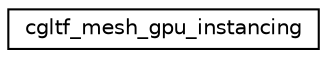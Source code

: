 digraph "Graphical Class Hierarchy"
{
 // LATEX_PDF_SIZE
  edge [fontname="Helvetica",fontsize="10",labelfontname="Helvetica",labelfontsize="10"];
  node [fontname="Helvetica",fontsize="10",shape=record];
  rankdir="LR";
  Node0 [label="cgltf_mesh_gpu_instancing",height=0.2,width=0.4,color="black", fillcolor="white", style="filled",URL="$structcgltf__mesh__gpu__instancing.html",tooltip=" "];
}
